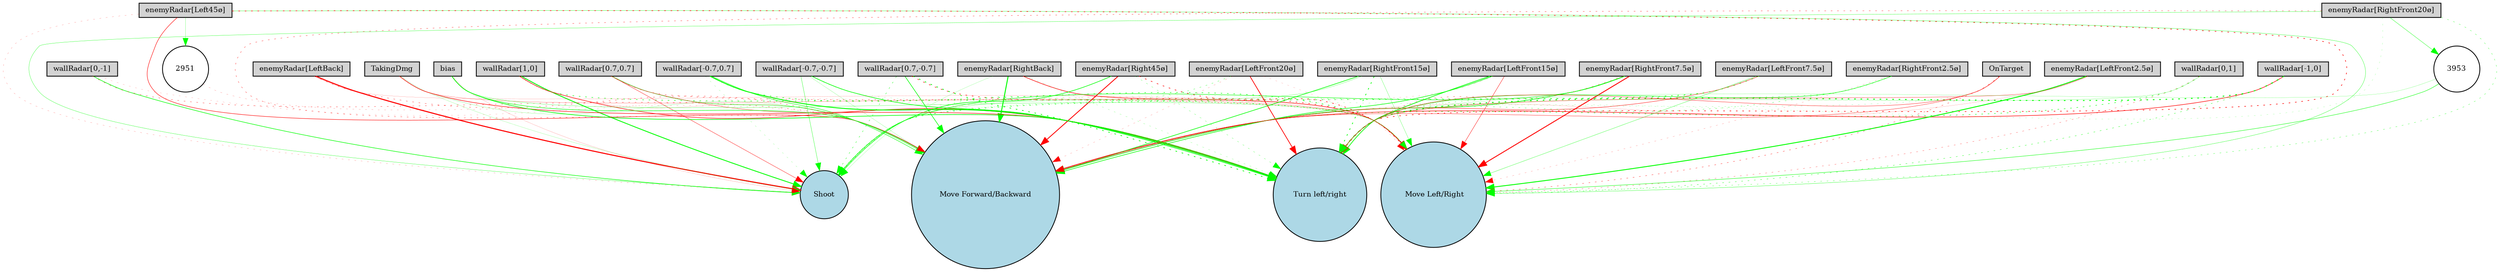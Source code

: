 digraph {
	node [fontsize=9 height=0.2 shape=circle width=0.2]
	"wallRadar[1,0]" [fillcolor=lightgray shape=box style=filled]
	"wallRadar[0,1]" [fillcolor=lightgray shape=box style=filled]
	"wallRadar[-1,0]" [fillcolor=lightgray shape=box style=filled]
	"wallRadar[0,-1]" [fillcolor=lightgray shape=box style=filled]
	"wallRadar[0.7,0.7]" [fillcolor=lightgray shape=box style=filled]
	"wallRadar[-0.7,0.7]" [fillcolor=lightgray shape=box style=filled]
	"wallRadar[-0.7,-0.7]" [fillcolor=lightgray shape=box style=filled]
	"wallRadar[0.7,-0.7]" [fillcolor=lightgray shape=box style=filled]
	"enemyRadar[RightBack]" [fillcolor=lightgray shape=box style=filled]
	"enemyRadar[LeftBack]" [fillcolor=lightgray shape=box style=filled]
	"enemyRadar[Right45ø]" [fillcolor=lightgray shape=box style=filled]
	"enemyRadar[Left45ø]" [fillcolor=lightgray shape=box style=filled]
	"enemyRadar[RightFront20ø]" [fillcolor=lightgray shape=box style=filled]
	"enemyRadar[LeftFront20ø]" [fillcolor=lightgray shape=box style=filled]
	"enemyRadar[RightFront15ø]" [fillcolor=lightgray shape=box style=filled]
	"enemyRadar[LeftFront15ø]" [fillcolor=lightgray shape=box style=filled]
	"enemyRadar[RightFront7.5ø]" [fillcolor=lightgray shape=box style=filled]
	"enemyRadar[LeftFront7.5ø]" [fillcolor=lightgray shape=box style=filled]
	"enemyRadar[RightFront2.5ø]" [fillcolor=lightgray shape=box style=filled]
	"enemyRadar[LeftFront2.5ø]" [fillcolor=lightgray shape=box style=filled]
	OnTarget [fillcolor=lightgray shape=box style=filled]
	TakingDmg [fillcolor=lightgray shape=box style=filled]
	bias [fillcolor=lightgray shape=box style=filled]
	Shoot [fillcolor=lightblue style=filled]
	"Move Forward/Backward" [fillcolor=lightblue style=filled]
	" Move Left/Right" [fillcolor=lightblue style=filled]
	"Turn left/right" [fillcolor=lightblue style=filled]
	2951 [fillcolor=white style=filled]
	3953 [fillcolor=white style=filled]
	"wallRadar[1,0]" -> Shoot [color=green penwidth=1.0449593264396488 style=solid]
	"wallRadar[1,0]" -> "Move Forward/Backward" [color=red penwidth=0.1169057847238181 style=solid]
	"wallRadar[1,0]" -> " Move Left/Right" [color=green penwidth=0.575794679018671 style=dotted]
	"wallRadar[1,0]" -> "Turn left/right" [color=red penwidth=0.6017582665568378 style=solid]
	"wallRadar[0,1]" -> "Move Forward/Backward" [color=green penwidth=0.5436884197018939 style=dotted]
	"wallRadar[0,1]" -> " Move Left/Right" [color=red penwidth=0.26232161274249793 style=dotted]
	"wallRadar[0,1]" -> "Turn left/right" [color=green penwidth=0.20533374293947598 style=solid]
	"wallRadar[-1,0]" -> "Move Forward/Backward" [color=red penwidth=0.6408247808448289 style=solid]
	"wallRadar[-1,0]" -> " Move Left/Right" [color=green penwidth=0.38420299791176693 style=dotted]
	"wallRadar[-1,0]" -> "Turn left/right" [color=green penwidth=1.148589897014073 style=dotted]
	"wallRadar[0,-1]" -> Shoot [color=green penwidth=0.6532931204702243 style=solid]
	"wallRadar[0,-1]" -> "Move Forward/Backward" [color=red penwidth=0.3380355832332713 style=dotted]
	"wallRadar[0,-1]" -> "Turn left/right" [color=red penwidth=0.12928515974771634 style=dotted]
	"wallRadar[0.7,0.7]" -> Shoot [color=red penwidth=0.3799166926101558 style=solid]
	"wallRadar[0.7,0.7]" -> "Move Forward/Backward" [color=green penwidth=0.451007682620719 style=solid]
	"wallRadar[0.7,0.7]" -> " Move Left/Right" [color=red penwidth=0.348458795087395 style=dotted]
	"wallRadar[0.7,0.7]" -> "Turn left/right" [color=red penwidth=0.3275572608759275 style=solid]
	"wallRadar[-0.7,0.7]" -> Shoot [color=green penwidth=0.15341352590304386 style=dotted]
	"wallRadar[-0.7,0.7]" -> "Move Forward/Backward" [color=green penwidth=0.5109393322304855 style=solid]
	"wallRadar[-0.7,0.7]" -> " Move Left/Right" [color=green penwidth=0.6188865414492449 style=dotted]
	"wallRadar[-0.7,0.7]" -> "Turn left/right" [color=green penwidth=1.1045195347024732 style=solid]
	"wallRadar[-0.7,-0.7]" -> Shoot [color=green penwidth=0.34481377374533767 style=solid]
	"wallRadar[-0.7,-0.7]" -> "Move Forward/Backward" [color=green penwidth=0.15494628798142712 style=solid]
	"wallRadar[-0.7,-0.7]" -> " Move Left/Right" [color=green penwidth=0.11558691634485344 style=dotted]
	"wallRadar[-0.7,-0.7]" -> "Turn left/right" [color=green penwidth=0.7217981365595652 style=solid]
	"wallRadar[0.7,-0.7]" -> Shoot [color=green penwidth=0.4103523791622137 style=dotted]
	"wallRadar[0.7,-0.7]" -> "Move Forward/Backward" [color=green penwidth=0.7008548638674752 style=solid]
	"wallRadar[0.7,-0.7]" -> " Move Left/Right" [color=red penwidth=0.6263988664730773 style=dotted]
	"wallRadar[0.7,-0.7]" -> "Turn left/right" [color=green penwidth=0.8504123516822488 style=dotted]
	"enemyRadar[RightBack]" -> Shoot [color=green penwidth=0.13535441591094283 style=solid]
	"enemyRadar[RightBack]" -> "Move Forward/Backward" [color=green penwidth=1.1810174078907385 style=solid]
	"enemyRadar[RightBack]" -> " Move Left/Right" [color=red penwidth=0.6425079045507947 style=solid]
	"enemyRadar[RightBack]" -> "Turn left/right" [color=green penwidth=0.1718175117061842 style=dotted]
	"enemyRadar[LeftBack]" -> Shoot [color=red penwidth=1.308997139265348 style=solid]
	"enemyRadar[LeftBack]" -> "Move Forward/Backward" [color=red penwidth=0.34516600344494164 style=dotted]
	"enemyRadar[LeftBack]" -> " Move Left/Right" [color=red penwidth=0.1197267090459147 style=solid]
	"enemyRadar[Right45ø]" -> Shoot [color=green penwidth=0.7011528966828505 style=solid]
	"enemyRadar[Right45ø]" -> "Move Forward/Backward" [color=red penwidth=1.0187095732764178 style=solid]
	"enemyRadar[Right45ø]" -> " Move Left/Right" [color=red penwidth=0.6785044401833266 style=dotted]
	"enemyRadar[Right45ø]" -> "Turn left/right" [color=green penwidth=0.24477632652241896 style=dotted]
	"enemyRadar[Left45ø]" -> Shoot [color=red penwidth=0.16208003998800874 style=dotted]
	"enemyRadar[Left45ø]" -> "Move Forward/Backward" [color=red penwidth=0.5405067972028115 style=solid]
	"enemyRadar[Left45ø]" -> " Move Left/Right" [color=green penwidth=0.32494354656998414 style=solid]
	"enemyRadar[Left45ø]" -> "Turn left/right" [color=red penwidth=0.7006572177726174 style=dotted]
	"enemyRadar[RightFront20ø]" -> Shoot [color=green penwidth=0.298649483404418 style=solid]
	"enemyRadar[RightFront20ø]" -> "Move Forward/Backward" [color=red penwidth=0.3465978126020527 style=dotted]
	"enemyRadar[RightFront20ø]" -> " Move Left/Right" [color=green penwidth=0.30406237575893097 style=dotted]
	"enemyRadar[RightFront20ø]" -> "Turn left/right" [color=green penwidth=0.13602305207829296 style=dotted]
	"enemyRadar[LeftFront20ø]" -> Shoot [color=green penwidth=0.3071011284293347 style=dotted]
	"enemyRadar[LeftFront20ø]" -> "Move Forward/Backward" [color=red penwidth=0.1568053470374005 style=dotted]
	"enemyRadar[LeftFront20ø]" -> " Move Left/Right" [color=red penwidth=0.11980373959061458 style=dotted]
	"enemyRadar[LeftFront20ø]" -> "Turn left/right" [color=red penwidth=0.8827082656502359 style=solid]
	"enemyRadar[RightFront15ø]" -> Shoot [color=green penwidth=0.22180418972181773 style=solid]
	"enemyRadar[RightFront15ø]" -> "Move Forward/Backward" [color=green penwidth=0.730327404294908 style=solid]
	"enemyRadar[RightFront15ø]" -> " Move Left/Right" [color=green penwidth=0.24111418474173957 style=solid]
	"enemyRadar[RightFront15ø]" -> "Turn left/right" [color=green penwidth=0.8514716944440256 style=dotted]
	"enemyRadar[LeftFront15ø]" -> Shoot [color=red penwidth=0.13027129011484337 style=dotted]
	"enemyRadar[LeftFront15ø]" -> "Move Forward/Backward" [color=green penwidth=0.685092694219838 style=solid]
	"enemyRadar[LeftFront15ø]" -> " Move Left/Right" [color=red penwidth=0.42874391823160685 style=solid]
	"enemyRadar[LeftFront15ø]" -> "Turn left/right" [color=green penwidth=0.8342041731054144 style=solid]
	"enemyRadar[RightFront7.5ø]" -> Shoot [color=green penwidth=0.5464064292051616 style=solid]
	"enemyRadar[RightFront7.5ø]" -> "Move Forward/Backward" [color=green penwidth=0.6660962102375725 style=solid]
	"enemyRadar[RightFront7.5ø]" -> " Move Left/Right" [color=red penwidth=1.0817261180374522 style=solid]
	"enemyRadar[RightFront7.5ø]" -> "Turn left/right" [color=red penwidth=0.3243137375762334 style=dotted]
	"enemyRadar[LeftFront7.5ø]" -> Shoot [color=green penwidth=0.6363746440627486 style=dotted]
	"enemyRadar[LeftFront7.5ø]" -> "Move Forward/Backward" [color=red penwidth=0.4398698025566149 style=solid]
	"enemyRadar[LeftFront7.5ø]" -> " Move Left/Right" [color=green penwidth=0.29247461677527653 style=solid]
	"enemyRadar[LeftFront7.5ø]" -> "Turn left/right" [color=green penwidth=0.30779287318767545 style=dotted]
	"enemyRadar[RightFront2.5ø]" -> Shoot [color=green penwidth=0.2541151271600741 style=dotted]
	"enemyRadar[RightFront2.5ø]" -> "Move Forward/Backward" [color=green penwidth=0.31519618255276277 style=dotted]
	"enemyRadar[RightFront2.5ø]" -> " Move Left/Right" [color=red penwidth=0.16677589560542605 style=dotted]
	"enemyRadar[RightFront2.5ø]" -> "Turn left/right" [color=green penwidth=0.5475399319511656 style=solid]
	"enemyRadar[LeftFront2.5ø]" -> "Move Forward/Backward" [color=red penwidth=0.11504243671258822 style=solid]
	"enemyRadar[LeftFront2.5ø]" -> " Move Left/Right" [color=green penwidth=1.0894281002711046 style=solid]
	"enemyRadar[LeftFront2.5ø]" -> "Turn left/right" [color=red penwidth=0.33197090798797535 style=solid]
	OnTarget -> Shoot [color=green penwidth=0.15883592337639313 style=dotted]
	OnTarget -> "Move Forward/Backward" [color=red penwidth=0.35948393101872456 style=solid]
	OnTarget -> " Move Left/Right" [color=red penwidth=0.3580733232074633 style=dotted]
	OnTarget -> "Turn left/right" [color=red penwidth=0.37451708044206744 style=solid]
	TakingDmg -> Shoot [color=green penwidth=0.137439083474639 style=solid]
	TakingDmg -> "Move Forward/Backward" [color=green penwidth=0.1649005916594252 style=solid]
	TakingDmg -> " Move Left/Right" [color=red penwidth=0.20817016731820343 style=solid]
	TakingDmg -> "Turn left/right" [color=red penwidth=0.6024638800435189 style=solid]
	bias -> Shoot [color=red penwidth=0.12111283446460969 style=solid]
	bias -> "Move Forward/Backward" [color=green penwidth=0.5633419421752774 style=solid]
	bias -> " Move Left/Right" [color=green penwidth=0.253537235747145 style=solid]
	bias -> "Turn left/right" [color=green penwidth=0.7516104131036702 style=solid]
	"enemyRadar[Left45ø]" -> 2951 [color=green penwidth=0.2026125843686929 style=solid]
	2951 -> "Move Forward/Backward" [color=red penwidth=0.15848390725717232 style=dotted]
	"enemyRadar[RightFront20ø]" -> 3953 [color=green penwidth=0.35082867172544496 style=solid]
	3953 -> "Turn left/right" [color=green penwidth=0.16339544903709002 style=solid]
	3953 -> " Move Left/Right" [color=green penwidth=0.472408248265175 style=solid]
}
